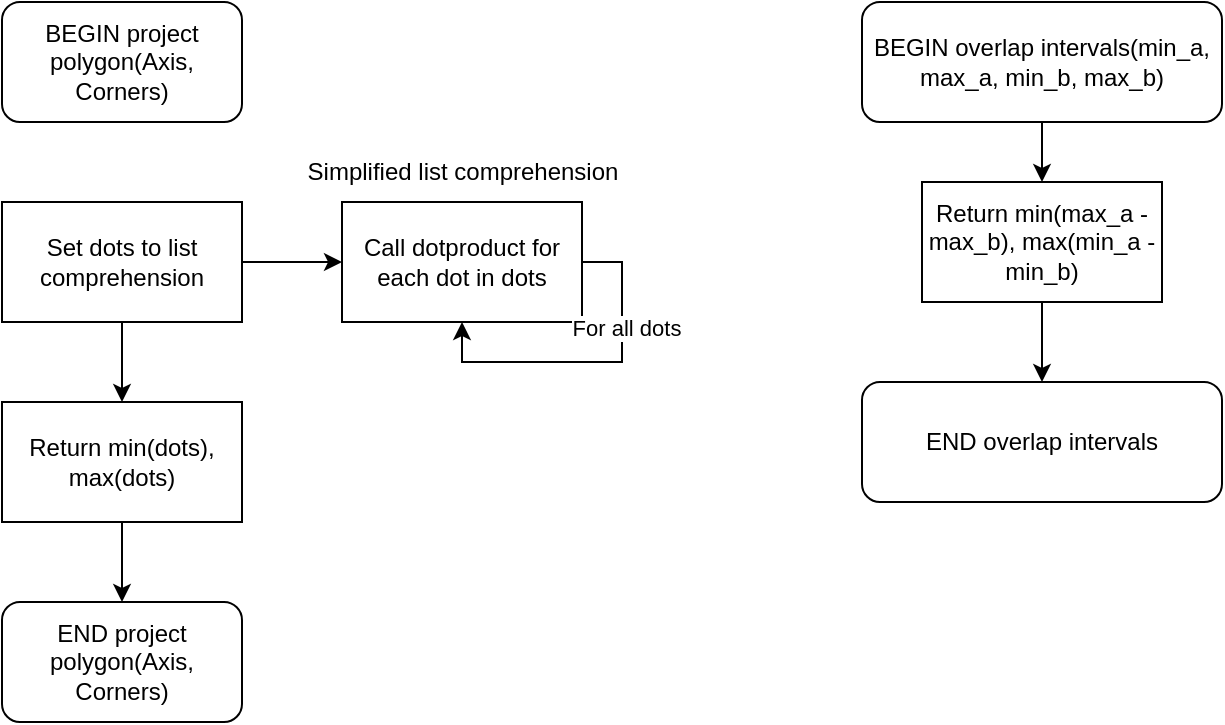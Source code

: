 <mxfile version="26.0.16">
  <diagram name="Page-1" id="as6VMQwiB93fmpBukN7v">
    <mxGraphModel dx="1420" dy="776" grid="1" gridSize="10" guides="1" tooltips="1" connect="1" arrows="1" fold="1" page="1" pageScale="1" pageWidth="850" pageHeight="1100" math="0" shadow="0">
      <root>
        <mxCell id="0" />
        <mxCell id="1" parent="0" />
        <mxCell id="9d7ZW36T2mL4Osqzuhdm-1" value="BEGIN project polygon(Axis, Corners)" style="rounded=1;whiteSpace=wrap;html=1;" vertex="1" parent="1">
          <mxGeometry x="40" y="50" width="120" height="60" as="geometry" />
        </mxCell>
        <mxCell id="9d7ZW36T2mL4Osqzuhdm-4" style="edgeStyle=orthogonalEdgeStyle;rounded=0;orthogonalLoop=1;jettySize=auto;html=1;exitX=1;exitY=0.5;exitDx=0;exitDy=0;entryX=0;entryY=0.5;entryDx=0;entryDy=0;" edge="1" parent="1" source="9d7ZW36T2mL4Osqzuhdm-2" target="9d7ZW36T2mL4Osqzuhdm-3">
          <mxGeometry relative="1" as="geometry" />
        </mxCell>
        <mxCell id="9d7ZW36T2mL4Osqzuhdm-9" style="edgeStyle=orthogonalEdgeStyle;rounded=0;orthogonalLoop=1;jettySize=auto;html=1;exitX=0.5;exitY=1;exitDx=0;exitDy=0;entryX=0.5;entryY=0;entryDx=0;entryDy=0;" edge="1" parent="1" source="9d7ZW36T2mL4Osqzuhdm-2" target="9d7ZW36T2mL4Osqzuhdm-8">
          <mxGeometry relative="1" as="geometry" />
        </mxCell>
        <mxCell id="9d7ZW36T2mL4Osqzuhdm-2" value="Set dots to list comprehension" style="rounded=0;whiteSpace=wrap;html=1;" vertex="1" parent="1">
          <mxGeometry x="40" y="150" width="120" height="60" as="geometry" />
        </mxCell>
        <mxCell id="9d7ZW36T2mL4Osqzuhdm-3" value="Call dotproduct for each dot in dots" style="rounded=0;whiteSpace=wrap;html=1;" vertex="1" parent="1">
          <mxGeometry x="210" y="150" width="120" height="60" as="geometry" />
        </mxCell>
        <mxCell id="9d7ZW36T2mL4Osqzuhdm-5" style="edgeStyle=orthogonalEdgeStyle;rounded=0;orthogonalLoop=1;jettySize=auto;html=1;exitX=1;exitY=0.5;exitDx=0;exitDy=0;entryX=0.5;entryY=1;entryDx=0;entryDy=0;" edge="1" parent="1" source="9d7ZW36T2mL4Osqzuhdm-3" target="9d7ZW36T2mL4Osqzuhdm-3">
          <mxGeometry relative="1" as="geometry" />
        </mxCell>
        <mxCell id="9d7ZW36T2mL4Osqzuhdm-6" value="For all dots" style="edgeLabel;html=1;align=center;verticalAlign=middle;resizable=0;points=[];" vertex="1" connectable="0" parent="9d7ZW36T2mL4Osqzuhdm-5">
          <mxGeometry x="-0.377" y="2" relative="1" as="geometry">
            <mxPoint as="offset" />
          </mxGeometry>
        </mxCell>
        <mxCell id="9d7ZW36T2mL4Osqzuhdm-7" value="Simplified list comprehension" style="text;html=1;align=center;verticalAlign=middle;resizable=0;points=[];autosize=1;strokeColor=none;fillColor=none;" vertex="1" parent="1">
          <mxGeometry x="180" y="120" width="180" height="30" as="geometry" />
        </mxCell>
        <mxCell id="9d7ZW36T2mL4Osqzuhdm-12" style="edgeStyle=orthogonalEdgeStyle;rounded=0;orthogonalLoop=1;jettySize=auto;html=1;exitX=0.5;exitY=1;exitDx=0;exitDy=0;entryX=0.5;entryY=0;entryDx=0;entryDy=0;" edge="1" parent="1" source="9d7ZW36T2mL4Osqzuhdm-8" target="9d7ZW36T2mL4Osqzuhdm-11">
          <mxGeometry relative="1" as="geometry" />
        </mxCell>
        <mxCell id="9d7ZW36T2mL4Osqzuhdm-8" value="Return min(dots), max(dots)" style="rounded=0;whiteSpace=wrap;html=1;" vertex="1" parent="1">
          <mxGeometry x="40" y="250" width="120" height="60" as="geometry" />
        </mxCell>
        <mxCell id="9d7ZW36T2mL4Osqzuhdm-11" value="END project polygon(Axis, Corners)" style="rounded=1;whiteSpace=wrap;html=1;" vertex="1" parent="1">
          <mxGeometry x="40" y="350" width="120" height="60" as="geometry" />
        </mxCell>
        <mxCell id="9d7ZW36T2mL4Osqzuhdm-16" style="edgeStyle=orthogonalEdgeStyle;rounded=0;orthogonalLoop=1;jettySize=auto;html=1;exitX=0.5;exitY=1;exitDx=0;exitDy=0;entryX=0.5;entryY=0;entryDx=0;entryDy=0;" edge="1" parent="1" source="9d7ZW36T2mL4Osqzuhdm-14" target="9d7ZW36T2mL4Osqzuhdm-15">
          <mxGeometry relative="1" as="geometry" />
        </mxCell>
        <mxCell id="9d7ZW36T2mL4Osqzuhdm-14" value="BEGIN overlap intervals(min_a, max_a, min_b, max_b)" style="rounded=1;whiteSpace=wrap;html=1;" vertex="1" parent="1">
          <mxGeometry x="470" y="50" width="180" height="60" as="geometry" />
        </mxCell>
        <mxCell id="9d7ZW36T2mL4Osqzuhdm-18" style="edgeStyle=orthogonalEdgeStyle;rounded=0;orthogonalLoop=1;jettySize=auto;html=1;exitX=0.5;exitY=1;exitDx=0;exitDy=0;entryX=0.5;entryY=0;entryDx=0;entryDy=0;" edge="1" parent="1" source="9d7ZW36T2mL4Osqzuhdm-15" target="9d7ZW36T2mL4Osqzuhdm-17">
          <mxGeometry relative="1" as="geometry" />
        </mxCell>
        <mxCell id="9d7ZW36T2mL4Osqzuhdm-15" value="Return min(max_a - max_b), max(min_a - min_b)" style="rounded=0;whiteSpace=wrap;html=1;" vertex="1" parent="1">
          <mxGeometry x="500" y="140" width="120" height="60" as="geometry" />
        </mxCell>
        <mxCell id="9d7ZW36T2mL4Osqzuhdm-17" value="END overlap intervals" style="rounded=1;whiteSpace=wrap;html=1;" vertex="1" parent="1">
          <mxGeometry x="470" y="240" width="180" height="60" as="geometry" />
        </mxCell>
      </root>
    </mxGraphModel>
  </diagram>
</mxfile>
